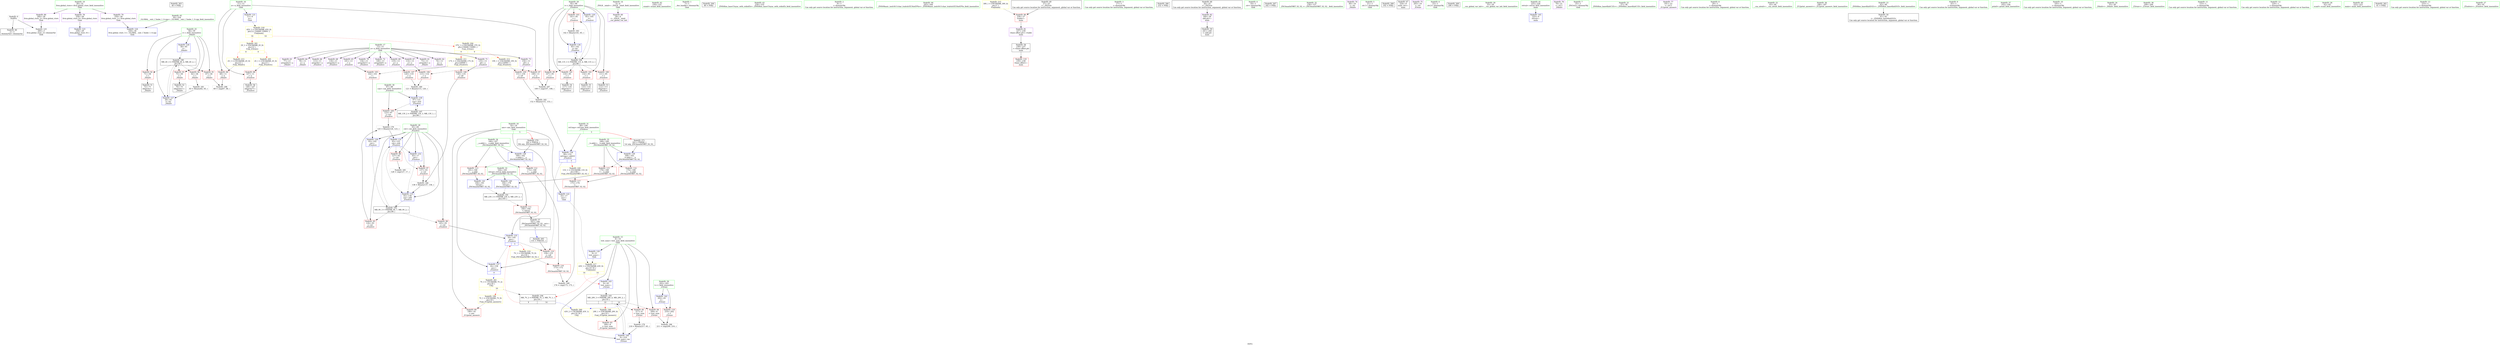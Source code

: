 digraph "SVFG" {
	label="SVFG";

	Node0x56226e4d5710 [shape=record,color=grey,label="{NodeID: 0\nNullPtr}"];
	Node0x56226e4d5710 -> Node0x56226e4ed2d0[style=solid];
	Node0x56226e4d5710 -> Node0x56226e4f3580[style=solid];
	Node0x56226e5108b0 [shape=record,color=black,label="{NodeID: 263\n40 = PHI()\n}"];
	Node0x56226e4f6650 [shape=record,color=grey,label="{NodeID: 180\n121 = Binary(115, 120, )\n}"];
	Node0x56226e4f6650 -> Node0x56226e4f39c0[style=solid];
	Node0x56226e4ed570 [shape=record,color=red,label="{NodeID: 97\n137\<--93\n\<--cnt\n_Z5solvev\n}"];
	Node0x56226e4ed570 -> Node0x56226e4f6c50[style=solid];
	Node0x56226e4eb4b0 [shape=record,color=green,label="{NodeID: 14\n4\<--6\n_ZStL8__ioinit\<--_ZStL8__ioinit_field_insensitive\nGlob }"];
	Node0x56226e4eb4b0 -> Node0x56226e4eef10[style=solid];
	Node0x56226e4f1af0 [shape=record,color=black,label="{NodeID: 194\nMR_7V_2 = PHI(MR_7V_3, MR_7V_1, )\npts\{18 \}\n|{<s0>9|<s1>14}}"];
	Node0x56226e4f1af0:s0 -> Node0x56226e4f3dd0[style=dashed,color=red];
	Node0x56226e4f1af0:s1 -> Node0x56226e506090[style=dashed,color=blue];
	Node0x56226e4ee0d0 [shape=record,color=red,label="{NodeID: 111\n184\<--164\n\<--retval\n_ZSt3maxIxERKT_S2_S2_\n}"];
	Node0x56226e4ee0d0 -> Node0x56226e4eeca0[style=solid];
	Node0x56226e4ec280 [shape=record,color=green,label="{NodeID: 28\n93\<--94\ncnt\<--cnt_field_insensitive\n_Z5solvev\n}"];
	Node0x56226e4ec280 -> Node0x56226e4f0c10[style=solid];
	Node0x56226e4ec280 -> Node0x56226e4ed4a0[style=solid];
	Node0x56226e4ec280 -> Node0x56226e4ed570[style=solid];
	Node0x56226e4ec280 -> Node0x56226e4ed640[style=solid];
	Node0x56226e4ec280 -> Node0x56226e4f3820[style=solid];
	Node0x56226e4ec280 -> Node0x56226e4f3a90[style=solid];
	Node0x56226e4ec280 -> Node0x56226e4f3b60[style=solid];
	Node0x56226e4ec280 -> Node0x56226e4f3c30[style=solid];
	Node0x56226e4f3580 [shape=record,color=blue, style = dotted,label="{NodeID: 125\n260\<--3\nllvm.global_ctors_2\<--dummyVal\nGlob }"];
	Node0x56226e4eced0 [shape=record,color=green,label="{NodeID: 42\n230\<--231\nsrand\<--srand_field_insensitive\n}"];
	Node0x56226e4f4110 [shape=record,color=blue,label="{NodeID: 139\n168\<--163\n__b.addr\<--__b\n_ZSt3maxIxERKT_S2_S2_\n}"];
	Node0x56226e4f4110 -> Node0x56226e4ee340[style=dashed];
	Node0x56226e4f4110 -> Node0x56226e4ee410[style=dashed];
	Node0x56226e4eebd0 [shape=record,color=black,label="{NodeID: 56\n148\<--147\nidxprom7\<--\n_Z5solvev\n}"];
	Node0x56226e4ef730 [shape=record,color=purple,label="{NodeID: 70\n134\<--13\narrayidx5\<--a\n_Z5solvev\n}"];
	Node0x56226e4f0320 [shape=record,color=red,label="{NodeID: 84\n209\<--8\n\<--test_num\n_Z3runv\n}"];
	Node0x56226e4f0320 -> Node0x56226e4f6f50[style=solid];
	Node0x56226e4ea170 [shape=record,color=green,label="{NodeID: 1\n7\<--1\n__dso_handle\<--dummyObj\nGlob }"];
	Node0x56226e5109b0 [shape=record,color=black,label="{NodeID: 264\n80 = PHI()\n}"];
	Node0x56226e4f67d0 [shape=record,color=grey,label="{NodeID: 181\n83 = Binary(82, 65, )\n}"];
	Node0x56226e4f67d0 -> Node0x56226e4f3750[style=solid];
	Node0x56226e4ed640 [shape=record,color=red,label="{NodeID: 98\n145\<--93\n\<--cnt\n_Z5solvev\n}"];
	Node0x56226e4ed640 -> Node0x56226e4f3dd0[style=solid];
	Node0x56226e4eb5b0 [shape=record,color=green,label="{NodeID: 15\n8\<--10\ntest_num\<--test_num_field_insensitive\nGlob }"];
	Node0x56226e4eb5b0 -> Node0x56226e4f0250[style=solid];
	Node0x56226e4eb5b0 -> Node0x56226e4f0320[style=solid];
	Node0x56226e4eb5b0 -> Node0x56226e4f03f0[style=solid];
	Node0x56226e4eb5b0 -> Node0x56226e4f3080[style=solid];
	Node0x56226e4eb5b0 -> Node0x56226e4f4450[style=solid];
	Node0x56226e4eb5b0 -> Node0x56226e4f4520[style=solid];
	Node0x56226e4f1be0 [shape=record,color=black,label="{NodeID: 195\nMR_9V_3 = PHI(MR_9V_7, MR_9V_2, )\npts\{94 \}\n}"];
	Node0x56226e4f1be0 -> Node0x56226e4f0c10[style=dashed];
	Node0x56226e4f1be0 -> Node0x56226e4ed640[style=dashed];
	Node0x56226e4f1be0 -> Node0x56226e4f3a90[style=dashed];
	Node0x56226e4ee1a0 [shape=record,color=red,label="{NodeID: 112\n172\<--166\n\<--__a.addr\n_ZSt3maxIxERKT_S2_S2_\n}"];
	Node0x56226e4ee1a0 -> Node0x56226e4f2d40[style=solid];
	Node0x56226e4ec350 [shape=record,color=green,label="{NodeID: 29\n95\<--96\ni\<--i_field_insensitive\n_Z5solvev\n}"];
	Node0x56226e4ec350 -> Node0x56226e4ed710[style=solid];
	Node0x56226e4ec350 -> Node0x56226e4ed7e0[style=solid];
	Node0x56226e4ec350 -> Node0x56226e4ed8b0[style=solid];
	Node0x56226e4ec350 -> Node0x56226e4ed980[style=solid];
	Node0x56226e4ec350 -> Node0x56226e4eda50[style=solid];
	Node0x56226e4ec350 -> Node0x56226e4f38f0[style=solid];
	Node0x56226e4ec350 -> Node0x56226e4f3d00[style=solid];
	Node0x56226e4f3680 [shape=record,color=blue,label="{NodeID: 126\n58\<--65\ni\<--\n_Z4initv\n}"];
	Node0x56226e4f3680 -> Node0x56226e4fd080[style=dashed];
	Node0x56226e4ecfd0 [shape=record,color=green,label="{NodeID: 43\n234\<--235\n_ZNSt8ios_base15sync_with_stdioEb\<--_ZNSt8ios_base15sync_with_stdioEb_field_insensitive\n}"];
	Node0x56226e4f41e0 [shape=record,color=blue,label="{NodeID: 140\n164\<--178\nretval\<--\n_ZSt3maxIxERKT_S2_S2_\n}"];
	Node0x56226e4f41e0 -> Node0x56226e4fd580[style=dashed];
	Node0x56226e4eeca0 [shape=record,color=black,label="{NodeID: 57\n161\<--184\n_ZSt3maxIxERKT_S2_S2__ret\<--\n_ZSt3maxIxERKT_S2_S2_\n|{<s0>5}}"];
	Node0x56226e4eeca0:s0 -> Node0x56226e510ab0[style=solid,color=blue];
	Node0x56226e4ef800 [shape=record,color=purple,label="{NodeID: 71\n135\<--13\nn6\<--a\n_Z5solvev\n}"];
	Node0x56226e4ef800 -> Node0x56226e4ede60[style=solid];
	Node0x56226e4f03f0 [shape=record,color=red,label="{NodeID: 85\n217\<--8\n\<--test_num\n_Z3runv\n}"];
	Node0x56226e4f03f0 -> Node0x56226e4f64d0[style=solid];
	Node0x56226e4ea200 [shape=record,color=green,label="{NodeID: 2\n9\<--1\n\<--dummyObj\nCan only get source location for instruction, argument, global var or function.}"];
	Node0x56226e510ab0 [shape=record,color=black,label="{NodeID: 265\n155 = PHI(161, )\n}"];
	Node0x56226e510ab0 -> Node0x56226e4ee000[style=solid];
	Node0x56226e4f6950 [shape=record,color=grey,label="{NodeID: 182\n152 = Binary(151, 153, )\n}"];
	Node0x56226e4f6950 -> Node0x56226e4f3ea0[style=solid];
	Node0x56226e4ed710 [shape=record,color=red,label="{NodeID: 99\n107\<--95\n\<--i\n_Z5solvev\n}"];
	Node0x56226e4ed710 -> Node0x56226e4f70d0[style=solid];
	Node0x56226e4eb6b0 [shape=record,color=green,label="{NodeID: 16\n11\<--12\nn\<--n_field_insensitive\nGlob }"];
	Node0x56226e4eb6b0 -> Node0x56226e4f04c0[style=solid];
	Node0x56226e4eb6b0 -> Node0x56226e4f0590[style=solid];
	Node0x56226e4eb6b0 -> Node0x56226e4f0660[style=solid];
	Node0x56226e4eb6b0 -> Node0x56226e4f3180[style=solid];
	Node0x56226e4ffea0 [shape=record,color=black,label="{NodeID: 196\nMR_11V_3 = PHI(MR_11V_4, MR_11V_2, )\npts\{96 \}\n}"];
	Node0x56226e4ffea0 -> Node0x56226e4ed710[style=dashed];
	Node0x56226e4ffea0 -> Node0x56226e4ed7e0[style=dashed];
	Node0x56226e4ffea0 -> Node0x56226e4ed8b0[style=dashed];
	Node0x56226e4ffea0 -> Node0x56226e4ed980[style=dashed];
	Node0x56226e4ffea0 -> Node0x56226e4eda50[style=dashed];
	Node0x56226e4ffea0 -> Node0x56226e4f3d00[style=dashed];
	Node0x56226e4ee270 [shape=record,color=red,label="{NodeID: 113\n181\<--166\n\<--__a.addr\n_ZSt3maxIxERKT_S2_S2_\n}"];
	Node0x56226e4ee270 -> Node0x56226e4f42b0[style=solid];
	Node0x56226e4ec420 [shape=record,color=green,label="{NodeID: 30\n97\<--98\ncan\<--can_field_insensitive\n_Z5solvev\n}"];
	Node0x56226e4ec420 -> Node0x56226e4edb20[style=solid];
	Node0x56226e4ec420 -> Node0x56226e4f39c0[style=solid];
	Node0x56226e4f3750 [shape=record,color=blue,label="{NodeID: 127\n58\<--83\ni\<--inc\n_Z4initv\n}"];
	Node0x56226e4f3750 -> Node0x56226e4fd080[style=dashed];
	Node0x56226e4ed0d0 [shape=record,color=green,label="{NodeID: 44\n243\<--244\n_ZNSt9basic_iosIcSt11char_traitsIcEE3tieEPSo\<--_ZNSt9basic_iosIcSt11char_traitsIcEE3tieEPSo_field_insensitive\n}"];
	Node0x56226e4f42b0 [shape=record,color=blue,label="{NodeID: 141\n164\<--181\nretval\<--\n_ZSt3maxIxERKT_S2_S2_\n}"];
	Node0x56226e4f42b0 -> Node0x56226e4fd580[style=dashed];
	Node0x56226e4eed70 [shape=record,color=black,label="{NodeID: 58\n238\<--237\n\<--vbase.offset.ptr\nmain\n}"];
	Node0x56226e4eed70 -> Node0x56226e4f2fb0[style=solid];
	Node0x56226e4ef8d0 [shape=record,color=purple,label="{NodeID: 72\n149\<--13\narrayidx8\<--a\n_Z5solvev\n}"];
	Node0x56226e4f04c0 [shape=record,color=red,label="{NodeID: 86\n68\<--11\n\<--n\n_Z4initv\n}"];
	Node0x56226e4f04c0 -> Node0x56226e4f7250[style=solid];
	Node0x56226e4ea4b0 [shape=record,color=green,label="{NodeID: 3\n17\<--1\n\<--dummyObj\nCan only get source location for instruction, argument, global var or function.}"];
	Node0x56226e510ca0 [shape=record,color=black,label="{NodeID: 266\n232 = PHI()\n}"];
	Node0x56226e4f6ad0 [shape=record,color=grey,label="{NodeID: 183\n142 = Binary(141, 65, )\n}"];
	Node0x56226e4f6ad0 -> Node0x56226e4f3d00[style=solid];
	Node0x56226e4ed7e0 [shape=record,color=red,label="{NodeID: 100\n111\<--95\n\<--i\n_Z5solvev\n}"];
	Node0x56226e4ed7e0 -> Node0x56226e4ee960[style=solid];
	Node0x56226e4eb7b0 [shape=record,color=green,label="{NodeID: 17\n13\<--15\na\<--a_field_insensitive\nGlob }"];
	Node0x56226e4eb7b0 -> Node0x56226e4eefe0[style=solid];
	Node0x56226e4eb7b0 -> Node0x56226e4ef0b0[style=solid];
	Node0x56226e4eb7b0 -> Node0x56226e4ef180[style=solid];
	Node0x56226e4eb7b0 -> Node0x56226e4ef250[style=solid];
	Node0x56226e4eb7b0 -> Node0x56226e4ef320[style=solid];
	Node0x56226e4eb7b0 -> Node0x56226e4ef3f0[style=solid];
	Node0x56226e4eb7b0 -> Node0x56226e4ef4c0[style=solid];
	Node0x56226e4eb7b0 -> Node0x56226e4ef590[style=solid];
	Node0x56226e4eb7b0 -> Node0x56226e4ef660[style=solid];
	Node0x56226e4eb7b0 -> Node0x56226e4ef730[style=solid];
	Node0x56226e4eb7b0 -> Node0x56226e4ef800[style=solid];
	Node0x56226e4eb7b0 -> Node0x56226e4ef8d0[style=solid];
	Node0x56226e4eb7b0 -> Node0x56226e4ef9a0[style=solid];
	Node0x56226e5003a0 [shape=record,color=black,label="{NodeID: 197\nMR_13V_2 = PHI(MR_13V_3, MR_13V_1, )\npts\{98 \}\n}"];
	Node0x56226e5003a0 -> Node0x56226e4f39c0[style=dashed];
	Node0x56226e4ee340 [shape=record,color=red,label="{NodeID: 114\n174\<--168\n\<--__b.addr\n_ZSt3maxIxERKT_S2_S2_\n}"];
	Node0x56226e4ee340 -> Node0x56226e4f2e10[style=solid];
	Node0x56226e4ec4f0 [shape=record,color=green,label="{NodeID: 31\n99\<--100\nref.tmp\<--ref.tmp_field_insensitive\n_Z5solvev\n|{|<s1>5}}"];
	Node0x56226e4ec4f0 -> Node0x56226e4f3ea0[style=solid];
	Node0x56226e4ec4f0:s1 -> Node0x56226e5111a0[style=solid,color=red];
	Node0x56226e501ea0 [shape=record,color=yellow,style=double,label="{NodeID: 211\n17V_1 = ENCHI(MR_17V_0)\npts\{150000 \}\nFun[_Z5solvev]}"];
	Node0x56226e501ea0 -> Node0x56226e4edbf0[style=dashed];
	Node0x56226e501ea0 -> Node0x56226e4edd90[style=dashed];
	Node0x56226e501ea0 -> Node0x56226e4ede60[style=dashed];
	Node0x56226e4f3820 [shape=record,color=blue,label="{NodeID: 128\n93\<--102\ncnt\<--\n_Z5solvev\n}"];
	Node0x56226e4f3820 -> Node0x56226e4f1be0[style=dashed];
	Node0x56226e4ed1d0 [shape=record,color=green,label="{NodeID: 45\n30\<--254\n_GLOBAL__sub_I_Taube_1_0.cpp\<--_GLOBAL__sub_I_Taube_1_0.cpp_field_insensitive\n}"];
	Node0x56226e4ed1d0 -> Node0x56226e4f3480[style=solid];
	Node0x56226e4f4380 [shape=record,color=blue,label="{NodeID: 142\n202\<--65\nt\<--\n_Z3runv\n}"];
	Node0x56226e4f4380 -> Node0x56226e4f2ee0[style=dashed];
	Node0x56226e4eee40 [shape=record,color=black,label="{NodeID: 59\n241\<--240\n\<--add.ptr\nmain\n}"];
	Node0x56226e4ef9a0 [shape=record,color=purple,label="{NodeID: 73\n150\<--13\ne9\<--a\n_Z5solvev\n}"];
	Node0x56226e4ef9a0 -> Node0x56226e4edf30[style=solid];
	Node0x56226e4f0590 [shape=record,color=red,label="{NodeID: 87\n108\<--11\n\<--n\n_Z5solvev\n}"];
	Node0x56226e4f0590 -> Node0x56226e4f70d0[style=solid];
	Node0x56226e4ea540 [shape=record,color=green,label="{NodeID: 4\n19\<--1\n.str\<--dummyObj\nGlob }"];
	Node0x56226e510d70 [shape=record,color=black,label="{NodeID: 267\n242 = PHI()\n}"];
	Node0x56226e4f6c50 [shape=record,color=grey,label="{NodeID: 184\n138 = Binary(137, 136, )\n}"];
	Node0x56226e4f6c50 -> Node0x56226e4f3c30[style=solid];
	Node0x56226e4ed8b0 [shape=record,color=red,label="{NodeID: 101\n116\<--95\n\<--i\n_Z5solvev\n}"];
	Node0x56226e4ed8b0 -> Node0x56226e4eea30[style=solid];
	Node0x56226e4eb8b0 [shape=record,color=green,label="{NodeID: 18\n16\<--18\nans\<--ans_field_insensitive\nGlob |{|<s4>5}}"];
	Node0x56226e4eb8b0 -> Node0x56226e4f0730[style=solid];
	Node0x56226e4eb8b0 -> Node0x56226e4f3280[style=solid];
	Node0x56226e4eb8b0 -> Node0x56226e4f3dd0[style=solid];
	Node0x56226e4eb8b0 -> Node0x56226e4f3f70[style=solid];
	Node0x56226e4eb8b0:s4 -> Node0x56226e510fe0[style=solid,color=red];
	Node0x56226e5008a0 [shape=record,color=yellow,style=double,label="{NodeID: 198\n29V_1 = ENCHI(MR_29V_0)\npts\{10 \}\nFun[_Z12print_answerv]}"];
	Node0x56226e5008a0 -> Node0x56226e4f0250[style=dashed];
	Node0x56226e4ee410 [shape=record,color=red,label="{NodeID: 115\n178\<--168\n\<--__b.addr\n_ZSt3maxIxERKT_S2_S2_\n}"];
	Node0x56226e4ee410 -> Node0x56226e4f41e0[style=solid];
	Node0x56226e4ec5c0 [shape=record,color=green,label="{NodeID: 32\n156\<--157\n_ZSt3maxIxERKT_S2_S2_\<--_ZSt3maxIxERKT_S2_S2__field_insensitive\n}"];
	Node0x56226e501f80 [shape=record,color=yellow,style=double,label="{NodeID: 212\n19V_1 = ENCHI(MR_19V_0)\npts\{150001 \}\nFun[_Z5solvev]}"];
	Node0x56226e501f80 -> Node0x56226e4edcc0[style=dashed];
	Node0x56226e501f80 -> Node0x56226e4edf30[style=dashed];
	Node0x56226e4f38f0 [shape=record,color=blue,label="{NodeID: 129\n95\<--105\ni\<--\n_Z5solvev\n}"];
	Node0x56226e4f38f0 -> Node0x56226e4ffea0[style=dashed];
	Node0x56226e4ed2d0 [shape=record,color=black,label="{NodeID: 46\n2\<--3\ndummyVal\<--dummyVal\n}"];
	Node0x56226e4f4450 [shape=record,color=blue,label="{NodeID: 143\n8\<--65\ntest_num\<--\n_Z3runv\n}"];
	Node0x56226e4f4450 -> Node0x56226e4f15f0[style=dashed];
	Node0x56226e4eef10 [shape=record,color=purple,label="{NodeID: 60\n39\<--4\n\<--_ZStL8__ioinit\n__cxx_global_var_init\n}"];
	Node0x56226e4efa70 [shape=record,color=purple,label="{NodeID: 74\n60\<--19\n\<--.str\n_Z4initv\n}"];
	Node0x56226e4f0660 [shape=record,color=red,label="{NodeID: 88\n147\<--11\n\<--n\n_Z5solvev\n}"];
	Node0x56226e4f0660 -> Node0x56226e4eebd0[style=solid];
	Node0x56226e4ea5d0 [shape=record,color=green,label="{NodeID: 5\n21\<--1\n.str.1\<--dummyObj\nGlob }"];
	Node0x56226e510e40 [shape=record,color=black,label="{NodeID: 268\n192 = PHI()\n}"];
	Node0x56226e4f6dd0 [shape=record,color=grey,label="{NodeID: 185\n128 = cmp(127, 17, )\n}"];
	Node0x56226e4ed980 [shape=record,color=red,label="{NodeID: 102\n132\<--95\n\<--i\n_Z5solvev\n}"];
	Node0x56226e4ed980 -> Node0x56226e4eeb00[style=solid];
	Node0x56226e4eb9b0 [shape=record,color=green,label="{NodeID: 19\n28\<--32\nllvm.global_ctors\<--llvm.global_ctors_field_insensitive\nGlob }"];
	Node0x56226e4eb9b0 -> Node0x56226e4efdb0[style=solid];
	Node0x56226e4eb9b0 -> Node0x56226e4efeb0[style=solid];
	Node0x56226e4eb9b0 -> Node0x56226e4effb0[style=solid];
	Node0x56226e5013c0 [shape=record,color=yellow,style=double,label="{NodeID: 199\n7V_1 = ENCHI(MR_7V_0)\npts\{18 \}\nFun[_Z12print_answerv]}"];
	Node0x56226e5013c0 -> Node0x56226e4f0730[style=dashed];
	Node0x56226e4f2d40 [shape=record,color=red,label="{NodeID: 116\n173\<--172\n\<--\n_ZSt3maxIxERKT_S2_S2_\n}"];
	Node0x56226e4f2d40 -> Node0x56226e4f73d0[style=solid];
	Node0x56226e4ec6c0 [shape=record,color=green,label="{NodeID: 33\n164\<--165\nretval\<--retval_field_insensitive\n_ZSt3maxIxERKT_S2_S2_\n}"];
	Node0x56226e4ec6c0 -> Node0x56226e4ee0d0[style=solid];
	Node0x56226e4ec6c0 -> Node0x56226e4f41e0[style=solid];
	Node0x56226e4ec6c0 -> Node0x56226e4f42b0[style=solid];
	Node0x56226e502060 [shape=record,color=yellow,style=double,label="{NodeID: 213\n2V_1 = ENCHI(MR_2V_0)\npts\{12 \}\nFun[_Z4initv]}"];
	Node0x56226e502060 -> Node0x56226e4f04c0[style=dashed];
	Node0x56226e4f39c0 [shape=record,color=blue,label="{NodeID: 130\n97\<--121\ncan\<--mul\n_Z5solvev\n}"];
	Node0x56226e4f39c0 -> Node0x56226e4edb20[style=dashed];
	Node0x56226e4f39c0 -> Node0x56226e5003a0[style=dashed];
	Node0x56226e4ed3d0 [shape=record,color=black,label="{NodeID: 47\n224\<--9\nmain_ret\<--\nmain\n}"];
	Node0x56226e4f4520 [shape=record,color=blue,label="{NodeID: 144\n8\<--218\ntest_num\<--inc\n_Z3runv\n}"];
	Node0x56226e4f4520 -> Node0x56226e4f15f0[style=dashed];
	Node0x56226e4eefe0 [shape=record,color=purple,label="{NodeID: 61\n73\<--13\narrayidx\<--a\n_Z4initv\n}"];
	Node0x56226e4efb40 [shape=record,color=purple,label="{NodeID: 75\n205\<--19\n\<--.str\n_Z3runv\n}"];
	Node0x56226e4f0730 [shape=record,color=red,label="{NodeID: 89\n190\<--16\n\<--ans\n_Z12print_answerv\n}"];
	Node0x56226e4ea660 [shape=record,color=green,label="{NodeID: 6\n23\<--1\n.str.2\<--dummyObj\nGlob }"];
	Node0x56226e510f10 [shape=record,color=black,label="{NodeID: 269\n206 = PHI()\n}"];
	Node0x56226e4f6f50 [shape=record,color=grey,label="{NodeID: 186\n211 = cmp(209, 210, )\n}"];
	Node0x56226e4eda50 [shape=record,color=red,label="{NodeID: 103\n141\<--95\n\<--i\n_Z5solvev\n}"];
	Node0x56226e4eda50 -> Node0x56226e4f6ad0[style=solid];
	Node0x56226e4ebab0 [shape=record,color=green,label="{NodeID: 20\n33\<--34\n__cxx_global_var_init\<--__cxx_global_var_init_field_insensitive\n}"];
	Node0x56226e4f2e10 [shape=record,color=red,label="{NodeID: 117\n175\<--174\n\<--\n_ZSt3maxIxERKT_S2_S2_\n}"];
	Node0x56226e4f2e10 -> Node0x56226e4f73d0[style=solid];
	Node0x56226e4ec790 [shape=record,color=green,label="{NodeID: 34\n166\<--167\n__a.addr\<--__a.addr_field_insensitive\n_ZSt3maxIxERKT_S2_S2_\n}"];
	Node0x56226e4ec790 -> Node0x56226e4ee1a0[style=solid];
	Node0x56226e4ec790 -> Node0x56226e4ee270[style=solid];
	Node0x56226e4ec790 -> Node0x56226e4f4040[style=solid];
	Node0x56226e4f3a90 [shape=record,color=blue,label="{NodeID: 131\n93\<--125\ncnt\<--sub\n_Z5solvev\n}"];
	Node0x56226e4f3a90 -> Node0x56226e4ed4a0[style=dashed];
	Node0x56226e4f3a90 -> Node0x56226e4ed570[style=dashed];
	Node0x56226e4f3a90 -> Node0x56226e4f3b60[style=dashed];
	Node0x56226e4f3a90 -> Node0x56226e4f3c30[style=dashed];
	Node0x56226e4ee4c0 [shape=record,color=black,label="{NodeID: 48\n26\<--25\n\<--_ZSt3cin\nCan only get source location for instruction, argument, global var or function.}"];
	Node0x56226e4ee4c0 -> Node0x56226e4f0180[style=solid];
	Node0x56226e4f45f0 [shape=record,color=blue,label="{NodeID: 145\n225\<--9\nretval\<--\nmain\n}"];
	Node0x56226e4ef0b0 [shape=record,color=purple,label="{NodeID: 62\n74\<--13\nn\<--a\n_Z4initv\n}"];
	Node0x56226e4efc10 [shape=record,color=purple,label="{NodeID: 76\n79\<--21\n\<--.str.1\n_Z4initv\n}"];
	Node0x56226e4f0800 [shape=record,color=red,label="{NodeID: 90\n236\<--27\nvtable\<--\nmain\n}"];
	Node0x56226e4f0800 -> Node0x56226e4f00b0[style=solid];
	Node0x56226e4eaea0 [shape=record,color=green,label="{NodeID: 7\n25\<--1\n_ZSt3cin\<--dummyObj\nGlob }"];
	Node0x56226e510fe0 [shape=record,color=black,label="{NodeID: 270\n162 = PHI(16, )\n0th arg _ZSt3maxIxERKT_S2_S2_ }"];
	Node0x56226e510fe0 -> Node0x56226e4f4040[style=solid];
	Node0x56226e4f70d0 [shape=record,color=grey,label="{NodeID: 187\n109 = cmp(107, 108, )\n}"];
	Node0x56226e4edb20 [shape=record,color=red,label="{NodeID: 104\n123\<--97\n\<--can\n_Z5solvev\n}"];
	Node0x56226e4edb20 -> Node0x56226e4f6350[style=solid];
	Node0x56226e4ebbb0 [shape=record,color=green,label="{NodeID: 21\n37\<--38\n_ZNSt8ios_base4InitC1Ev\<--_ZNSt8ios_base4InitC1Ev_field_insensitive\n}"];
	Node0x56226e5015b0 [shape=record,color=yellow,style=double,label="{NodeID: 201\n2V_1 = ENCHI(MR_2V_0)\npts\{12 \}\nFun[_Z3runv]|{<s0>8|<s1>9}}"];
	Node0x56226e5015b0:s0 -> Node0x56226e502060[style=dashed,color=red];
	Node0x56226e5015b0:s1 -> Node0x56226e501930[style=dashed,color=red];
	Node0x56226e4f2ee0 [shape=record,color=red,label="{NodeID: 118\n210\<--202\n\<--t\n_Z3runv\n}"];
	Node0x56226e4f2ee0 -> Node0x56226e4f6f50[style=solid];
	Node0x56226e4ec860 [shape=record,color=green,label="{NodeID: 35\n168\<--169\n__b.addr\<--__b.addr_field_insensitive\n_ZSt3maxIxERKT_S2_S2_\n}"];
	Node0x56226e4ec860 -> Node0x56226e4ee340[style=solid];
	Node0x56226e4ec860 -> Node0x56226e4ee410[style=solid];
	Node0x56226e4ec860 -> Node0x56226e4f4110[style=solid];
	Node0x56226e502250 [shape=record,color=yellow,style=double,label="{NodeID: 215\n39V_1 = ENCHI(MR_39V_0)\npts\{1 \}\nFun[main]}"];
	Node0x56226e502250 -> Node0x56226e4f0800[style=dashed];
	Node0x56226e4f3b60 [shape=record,color=blue,label="{NodeID: 132\n93\<--17\ncnt\<--\n_Z5solvev\n}"];
	Node0x56226e4f3b60 -> Node0x56226e4ed570[style=dashed];
	Node0x56226e4f3b60 -> Node0x56226e4f3c30[style=dashed];
	Node0x56226e4ee5c0 [shape=record,color=black,label="{NodeID: 49\n27\<--25\n\<--_ZSt3cin\nCan only get source location for instruction, argument, global var or function.}"];
	Node0x56226e4ee5c0 -> Node0x56226e4f0800[style=solid];
	Node0x56226e4ef180 [shape=record,color=purple,label="{NodeID: 63\n77\<--13\narrayidx2\<--a\n_Z4initv\n}"];
	Node0x56226e4efce0 [shape=record,color=purple,label="{NodeID: 77\n191\<--23\n\<--.str.2\n_Z12print_answerv\n}"];
	Node0x56226e4f08d0 [shape=record,color=red,label="{NodeID: 91\n67\<--58\n\<--i\n_Z4initv\n}"];
	Node0x56226e4f08d0 -> Node0x56226e4f7250[style=solid];
	Node0x56226e4eaf30 [shape=record,color=green,label="{NodeID: 8\n29\<--1\n\<--dummyObj\nCan only get source location for instruction, argument, global var or function.}"];
	Node0x56226e5111a0 [shape=record,color=black,label="{NodeID: 271\n163 = PHI(99, )\n1st arg _ZSt3maxIxERKT_S2_S2_ }"];
	Node0x56226e5111a0 -> Node0x56226e4f4110[style=solid];
	Node0x56226e4f7250 [shape=record,color=grey,label="{NodeID: 188\n69 = cmp(67, 68, )\n}"];
	Node0x56226e4edbf0 [shape=record,color=red,label="{NodeID: 105\n102\<--101\n\<--\n_Z5solvev\n}"];
	Node0x56226e4edbf0 -> Node0x56226e4f3820[style=solid];
	Node0x56226e4ebcb0 [shape=record,color=green,label="{NodeID: 22\n43\<--44\n__cxa_atexit\<--__cxa_atexit_field_insensitive\n}"];
	Node0x56226e4f2fb0 [shape=record,color=red,label="{NodeID: 119\n239\<--238\nvbase.offset\<--\nmain\n}"];
	Node0x56226e4ec930 [shape=record,color=green,label="{NodeID: 36\n186\<--187\n_Z12print_answerv\<--_Z12print_answerv_field_insensitive\n}"];
	Node0x56226e4f3c30 [shape=record,color=blue,label="{NodeID: 133\n93\<--138\ncnt\<--add\n_Z5solvev\n}"];
	Node0x56226e4f3c30 -> Node0x56226e4f1be0[style=dashed];
	Node0x56226e4ee6c0 [shape=record,color=black,label="{NodeID: 50\n41\<--42\n\<--_ZNSt8ios_base4InitD1Ev\nCan only get source location for instruction, argument, global var or function.}"];
	Node0x56226e4ef250 [shape=record,color=purple,label="{NodeID: 64\n78\<--13\ne\<--a\n_Z4initv\n}"];
	Node0x56226e4efdb0 [shape=record,color=purple,label="{NodeID: 78\n258\<--28\nllvm.global_ctors_0\<--llvm.global_ctors\nGlob }"];
	Node0x56226e4efdb0 -> Node0x56226e4f3380[style=solid];
	Node0x56226e4f09a0 [shape=record,color=red,label="{NodeID: 92\n71\<--58\n\<--i\n_Z4initv\n}"];
	Node0x56226e4f09a0 -> Node0x56226e4ee7c0[style=solid];
	Node0x56226e4eaff0 [shape=record,color=green,label="{NodeID: 9\n65\<--1\n\<--dummyObj\nCan only get source location for instruction, argument, global var or function.}"];
	Node0x56226e4f73d0 [shape=record,color=grey,label="{NodeID: 189\n176 = cmp(173, 175, )\n}"];
	Node0x56226e4edcc0 [shape=record,color=red,label="{NodeID: 106\n115\<--114\n\<--e\n_Z5solvev\n}"];
	Node0x56226e4edcc0 -> Node0x56226e4f6650[style=solid];
	Node0x56226e4ebdb0 [shape=record,color=green,label="{NodeID: 23\n42\<--48\n_ZNSt8ios_base4InitD1Ev\<--_ZNSt8ios_base4InitD1Ev_field_insensitive\n}"];
	Node0x56226e4ebdb0 -> Node0x56226e4ee6c0[style=solid];
	Node0x56226e4f3080 [shape=record,color=blue,label="{NodeID: 120\n8\<--9\ntest_num\<--\nGlob }"];
	Node0x56226e4f3080 -> Node0x56226e502440[style=dashed];
	Node0x56226e4eca30 [shape=record,color=green,label="{NodeID: 37\n193\<--194\nprintf\<--printf_field_insensitive\n}"];
	Node0x56226e502440 [shape=record,color=yellow,style=double,label="{NodeID: 217\n43V_1 = ENCHI(MR_43V_0)\npts\{10 18 \}\nFun[main]|{<s0>14|<s1>14}}"];
	Node0x56226e502440:s0 -> Node0x56226e4f4450[style=dashed,color=red];
	Node0x56226e502440:s1 -> Node0x56226e4f1af0[style=dashed,color=red];
	Node0x56226e4f3d00 [shape=record,color=blue,label="{NodeID: 134\n95\<--142\ni\<--inc\n_Z5solvev\n}"];
	Node0x56226e4f3d00 -> Node0x56226e4ffea0[style=dashed];
	Node0x56226e4ee7c0 [shape=record,color=black,label="{NodeID: 51\n72\<--71\nidxprom\<--\n_Z4initv\n}"];
	Node0x56226e4ef320 [shape=record,color=purple,label="{NodeID: 65\n101\<--13\n\<--a\n_Z5solvev\n}"];
	Node0x56226e4ef320 -> Node0x56226e4edbf0[style=solid];
	Node0x56226e4efeb0 [shape=record,color=purple,label="{NodeID: 79\n259\<--28\nllvm.global_ctors_1\<--llvm.global_ctors\nGlob }"];
	Node0x56226e4efeb0 -> Node0x56226e4f3480[style=solid];
	Node0x56226e4f0a70 [shape=record,color=red,label="{NodeID: 93\n75\<--58\n\<--i\n_Z4initv\n}"];
	Node0x56226e4f0a70 -> Node0x56226e4ee890[style=solid];
	Node0x56226e4eb0b0 [shape=record,color=green,label="{NodeID: 10\n105\<--1\n\<--dummyObj\nCan only get source location for instruction, argument, global var or function.}"];
	Node0x56226e4fd080 [shape=record,color=black,label="{NodeID: 190\nMR_4V_3 = PHI(MR_4V_4, MR_4V_2, )\npts\{59 \}\n}"];
	Node0x56226e4fd080 -> Node0x56226e4f08d0[style=dashed];
	Node0x56226e4fd080 -> Node0x56226e4f09a0[style=dashed];
	Node0x56226e4fd080 -> Node0x56226e4f0a70[style=dashed];
	Node0x56226e4fd080 -> Node0x56226e4f0b40[style=dashed];
	Node0x56226e4fd080 -> Node0x56226e4f3750[style=dashed];
	Node0x56226e4edd90 [shape=record,color=red,label="{NodeID: 107\n120\<--119\n\<--n\n_Z5solvev\n}"];
	Node0x56226e4edd90 -> Node0x56226e4f6650[style=solid];
	Node0x56226e4ebeb0 [shape=record,color=green,label="{NodeID: 24\n55\<--56\n_Z4initv\<--_Z4initv_field_insensitive\n}"];
	Node0x56226e501850 [shape=record,color=yellow,style=double,label="{NodeID: 204\n37V_1 = ENCHI(MR_37V_0)\npts\{150000 150001 \}\nFun[_Z3runv]|{<s0>9|<s1>9}}"];
	Node0x56226e501850:s0 -> Node0x56226e501ea0[style=dashed,color=red];
	Node0x56226e501850:s1 -> Node0x56226e501f80[style=dashed,color=red];
	Node0x56226e4f3180 [shape=record,color=blue,label="{NodeID: 121\n11\<--9\nn\<--\nGlob }"];
	Node0x56226e4f3180 -> Node0x56226e502d30[style=dashed];
	Node0x56226e4ecb30 [shape=record,color=green,label="{NodeID: 38\n199\<--200\n_Z3runv\<--_Z3runv_field_insensitive\n}"];
	Node0x56226e502d30 [shape=record,color=yellow,style=double,label="{NodeID: 218\n45V_1 = ENCHI(MR_45V_0)\npts\{12 150000 150001 \}\nFun[main]|{<s0>14|<s1>14}}"];
	Node0x56226e502d30:s0 -> Node0x56226e5015b0[style=dashed,color=red];
	Node0x56226e502d30:s1 -> Node0x56226e501850[style=dashed,color=red];
	Node0x56226e4f3dd0 [shape=record,color=blue,label="{NodeID: 135\n16\<--145\nans\<--\n_Z5solvev\n|{|<s2>5}}"];
	Node0x56226e4f3dd0 -> Node0x56226e4ee000[style=dashed];
	Node0x56226e4f3dd0 -> Node0x56226e4f3f70[style=dashed];
	Node0x56226e4f3dd0:s2 -> Node0x56226e502e40[style=dashed,color=red];
	Node0x56226e4ee890 [shape=record,color=black,label="{NodeID: 52\n76\<--75\nidxprom1\<--\n_Z4initv\n}"];
	Node0x56226e4ef3f0 [shape=record,color=purple,label="{NodeID: 66\n113\<--13\narrayidx\<--a\n_Z5solvev\n}"];
	Node0x56226e4effb0 [shape=record,color=purple,label="{NodeID: 80\n260\<--28\nllvm.global_ctors_2\<--llvm.global_ctors\nGlob }"];
	Node0x56226e4effb0 -> Node0x56226e4f3580[style=solid];
	Node0x56226e506090 [shape=record,color=yellow,style=double,label="{NodeID: 260\n43V_2 = CSCHI(MR_43V_1)\npts\{10 18 \}\nCS[]}"];
	Node0x56226e4f0b40 [shape=record,color=red,label="{NodeID: 94\n82\<--58\n\<--i\n_Z4initv\n}"];
	Node0x56226e4f0b40 -> Node0x56226e4f67d0[style=solid];
	Node0x56226e4eb1b0 [shape=record,color=green,label="{NodeID: 11\n153\<--1\n\<--dummyObj\nCan only get source location for instruction, argument, global var or function.}"];
	Node0x56226e4fd580 [shape=record,color=black,label="{NodeID: 191\nMR_23V_3 = PHI(MR_23V_4, MR_23V_2, )\npts\{165 \}\n}"];
	Node0x56226e4fd580 -> Node0x56226e4ee0d0[style=dashed];
	Node0x56226e4ede60 [shape=record,color=red,label="{NodeID: 108\n136\<--135\n\<--n6\n_Z5solvev\n}"];
	Node0x56226e4ede60 -> Node0x56226e4f6c50[style=solid];
	Node0x56226e4ebfb0 [shape=record,color=green,label="{NodeID: 25\n58\<--59\ni\<--i_field_insensitive\n_Z4initv\n}"];
	Node0x56226e4ebfb0 -> Node0x56226e4f08d0[style=solid];
	Node0x56226e4ebfb0 -> Node0x56226e4f09a0[style=solid];
	Node0x56226e4ebfb0 -> Node0x56226e4f0a70[style=solid];
	Node0x56226e4ebfb0 -> Node0x56226e4f0b40[style=solid];
	Node0x56226e4ebfb0 -> Node0x56226e4f3680[style=solid];
	Node0x56226e4ebfb0 -> Node0x56226e4f3750[style=solid];
	Node0x56226e501930 [shape=record,color=yellow,style=double,label="{NodeID: 205\n2V_1 = ENCHI(MR_2V_0)\npts\{12 \}\nFun[_Z5solvev]}"];
	Node0x56226e501930 -> Node0x56226e4f0590[style=dashed];
	Node0x56226e501930 -> Node0x56226e4f0660[style=dashed];
	Node0x56226e4f3280 [shape=record,color=blue,label="{NodeID: 122\n16\<--17\nans\<--\nGlob }"];
	Node0x56226e4f3280 -> Node0x56226e502440[style=dashed];
	Node0x56226e4ecc30 [shape=record,color=green,label="{NodeID: 39\n202\<--203\nt\<--t_field_insensitive\n_Z3runv\n}"];
	Node0x56226e4ecc30 -> Node0x56226e4f2ee0[style=solid];
	Node0x56226e4ecc30 -> Node0x56226e4f4380[style=solid];
	Node0x56226e502e40 [shape=record,color=yellow,style=double,label="{NodeID: 219\n7V_1 = ENCHI(MR_7V_0)\npts\{18 \}\nFun[_ZSt3maxIxERKT_S2_S2_]}"];
	Node0x56226e502e40 -> Node0x56226e4f2d40[style=dashed];
	Node0x56226e4f3ea0 [shape=record,color=blue,label="{NodeID: 136\n99\<--152\nref.tmp\<--add10\n_Z5solvev\n|{|<s1>5}}"];
	Node0x56226e4f3ea0 -> Node0x56226e4ee000[style=dashed];
	Node0x56226e4f3ea0:s1 -> Node0x56226e502f50[style=dashed,color=red];
	Node0x56226e4ee960 [shape=record,color=black,label="{NodeID: 53\n112\<--111\nidxprom\<--\n_Z5solvev\n}"];
	Node0x56226e4ef4c0 [shape=record,color=purple,label="{NodeID: 67\n114\<--13\ne\<--a\n_Z5solvev\n}"];
	Node0x56226e4ef4c0 -> Node0x56226e4edcc0[style=solid];
	Node0x56226e4f00b0 [shape=record,color=purple,label="{NodeID: 81\n237\<--236\nvbase.offset.ptr\<--vtable\nmain\n}"];
	Node0x56226e4f00b0 -> Node0x56226e4eed70[style=solid];
	Node0x56226e5061f0 [shape=record,color=yellow,style=double,label="{NodeID: 261\n7V_3 = CSCHI(MR_7V_2)\npts\{18 \}\nCS[]|{|<s1>10}}"];
	Node0x56226e5061f0 -> Node0x56226e4f1af0[style=dashed];
	Node0x56226e5061f0:s1 -> Node0x56226e5013c0[style=dashed,color=red];
	Node0x56226e4f6350 [shape=record,color=grey,label="{NodeID: 178\n125 = Binary(124, 123, )\n}"];
	Node0x56226e4f6350 -> Node0x56226e4f3a90[style=solid];
	Node0x56226e4f0c10 [shape=record,color=red,label="{NodeID: 95\n124\<--93\n\<--cnt\n_Z5solvev\n}"];
	Node0x56226e4f0c10 -> Node0x56226e4f6350[style=solid];
	Node0x56226e4eb2b0 [shape=record,color=green,label="{NodeID: 12\n229\<--1\n\<--dummyObj\nCan only get source location for instruction, argument, global var or function.}"];
	Node0x56226e4edf30 [shape=record,color=red,label="{NodeID: 109\n151\<--150\n\<--e9\n_Z5solvev\n}"];
	Node0x56226e4edf30 -> Node0x56226e4f6950[style=solid];
	Node0x56226e4ec080 [shape=record,color=green,label="{NodeID: 26\n62\<--63\nscanf\<--scanf_field_insensitive\n}"];
	Node0x56226e4f3380 [shape=record,color=blue,label="{NodeID: 123\n258\<--29\nllvm.global_ctors_0\<--\nGlob }"];
	Node0x56226e4ecd00 [shape=record,color=green,label="{NodeID: 40\n222\<--223\nmain\<--main_field_insensitive\n}"];
	Node0x56226e502f50 [shape=record,color=yellow,style=double,label="{NodeID: 220\n15V_1 = ENCHI(MR_15V_0)\npts\{100 \}\nFun[_ZSt3maxIxERKT_S2_S2_]}"];
	Node0x56226e502f50 -> Node0x56226e4f2e10[style=dashed];
	Node0x56226e4f3f70 [shape=record,color=blue,label="{NodeID: 137\n16\<--158\nans\<--\n_Z5solvev\n|{<s0>9}}"];
	Node0x56226e4f3f70:s0 -> Node0x56226e5061f0[style=dashed,color=blue];
	Node0x56226e4eea30 [shape=record,color=black,label="{NodeID: 54\n117\<--116\nidxprom1\<--\n_Z5solvev\n}"];
	Node0x56226e4ef590 [shape=record,color=purple,label="{NodeID: 68\n118\<--13\narrayidx2\<--a\n_Z5solvev\n}"];
	Node0x56226e4f0180 [shape=record,color=purple,label="{NodeID: 82\n240\<--26\nadd.ptr\<--\nmain\n}"];
	Node0x56226e4f0180 -> Node0x56226e4eee40[style=solid];
	Node0x56226e2b27f0 [shape=record,color=black,label="{NodeID: 262\n61 = PHI()\n}"];
	Node0x56226e4f64d0 [shape=record,color=grey,label="{NodeID: 179\n218 = Binary(217, 65, )\n}"];
	Node0x56226e4f64d0 -> Node0x56226e4f4520[style=solid];
	Node0x56226e4ed4a0 [shape=record,color=red,label="{NodeID: 96\n127\<--93\n\<--cnt\n_Z5solvev\n}"];
	Node0x56226e4ed4a0 -> Node0x56226e4f6dd0[style=solid];
	Node0x56226e4eb3b0 [shape=record,color=green,label="{NodeID: 13\n233\<--1\n\<--dummyObj\nCan only get source location for instruction, argument, global var or function.}"];
	Node0x56226e4f15f0 [shape=record,color=black,label="{NodeID: 193\nMR_29V_3 = PHI(MR_29V_4, MR_29V_2, )\npts\{10 \}\n|{|<s3>10|<s4>14}}"];
	Node0x56226e4f15f0 -> Node0x56226e4f0320[style=dashed];
	Node0x56226e4f15f0 -> Node0x56226e4f03f0[style=dashed];
	Node0x56226e4f15f0 -> Node0x56226e4f4520[style=dashed];
	Node0x56226e4f15f0:s3 -> Node0x56226e5008a0[style=dashed,color=red];
	Node0x56226e4f15f0:s4 -> Node0x56226e506090[style=dashed,color=blue];
	Node0x56226e4ee000 [shape=record,color=red,label="{NodeID: 110\n158\<--155\n\<--call\n_Z5solvev\n}"];
	Node0x56226e4ee000 -> Node0x56226e4f3f70[style=solid];
	Node0x56226e4ec180 [shape=record,color=green,label="{NodeID: 27\n90\<--91\n_Z5solvev\<--_Z5solvev_field_insensitive\n}"];
	Node0x56226e4f3480 [shape=record,color=blue,label="{NodeID: 124\n259\<--30\nllvm.global_ctors_1\<--_GLOBAL__sub_I_Taube_1_0.cpp\nGlob }"];
	Node0x56226e4ece00 [shape=record,color=green,label="{NodeID: 41\n225\<--226\nretval\<--retval_field_insensitive\nmain\n}"];
	Node0x56226e4ece00 -> Node0x56226e4f45f0[style=solid];
	Node0x56226e4f4040 [shape=record,color=blue,label="{NodeID: 138\n166\<--162\n__a.addr\<--__a\n_ZSt3maxIxERKT_S2_S2_\n}"];
	Node0x56226e4f4040 -> Node0x56226e4ee1a0[style=dashed];
	Node0x56226e4f4040 -> Node0x56226e4ee270[style=dashed];
	Node0x56226e4eeb00 [shape=record,color=black,label="{NodeID: 55\n133\<--132\nidxprom4\<--\n_Z5solvev\n}"];
	Node0x56226e4ef660 [shape=record,color=purple,label="{NodeID: 69\n119\<--13\nn\<--a\n_Z5solvev\n}"];
	Node0x56226e4ef660 -> Node0x56226e4edd90[style=solid];
	Node0x56226e4f0250 [shape=record,color=red,label="{NodeID: 83\n189\<--8\n\<--test_num\n_Z12print_answerv\n}"];
}
